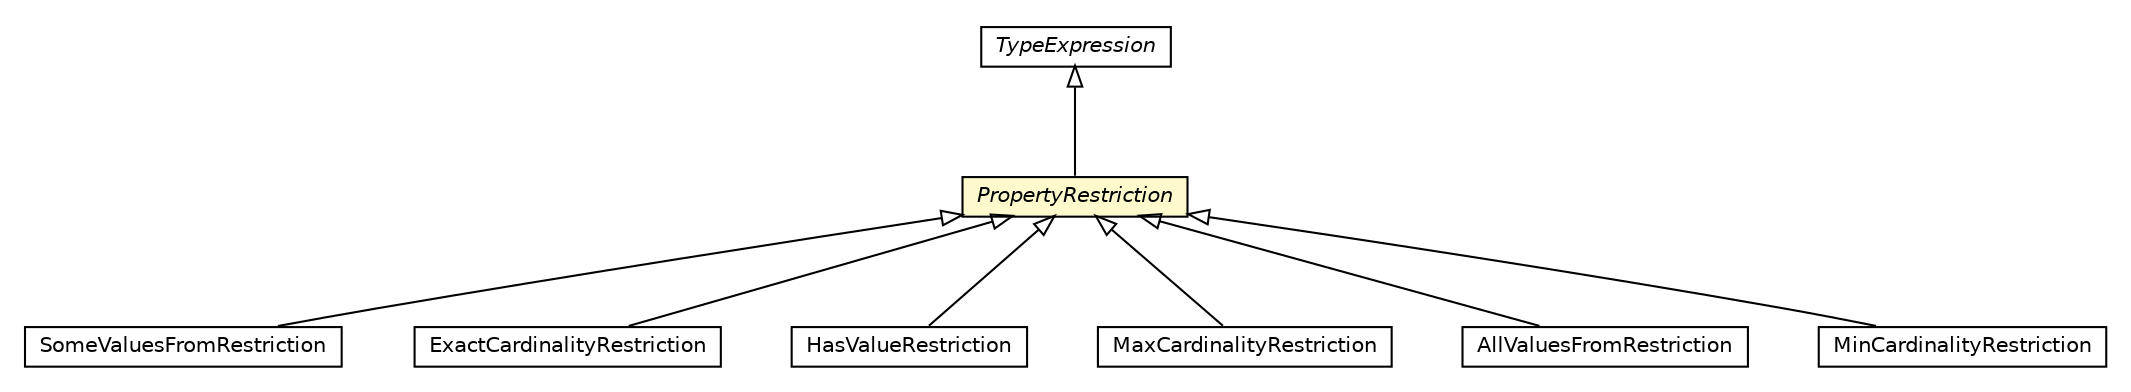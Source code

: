#!/usr/local/bin/dot
#
# Class diagram 
# Generated by UMLGraph version R5_6-24-gf6e263 (http://www.umlgraph.org/)
#

digraph G {
	edge [fontname="Helvetica",fontsize=10,labelfontname="Helvetica",labelfontsize=10];
	node [fontname="Helvetica",fontsize=10,shape=plaintext];
	nodesep=0.25;
	ranksep=0.5;
	// org.universAAL.middleware.owl.SomeValuesFromRestriction
	c6617168 [label=<<table title="org.universAAL.middleware.owl.SomeValuesFromRestriction" border="0" cellborder="1" cellspacing="0" cellpadding="2" port="p" href="./SomeValuesFromRestriction.html">
		<tr><td><table border="0" cellspacing="0" cellpadding="1">
<tr><td align="center" balign="center"> SomeValuesFromRestriction </td></tr>
		</table></td></tr>
		</table>>, URL="./SomeValuesFromRestriction.html", fontname="Helvetica", fontcolor="black", fontsize=10.0];
	// org.universAAL.middleware.owl.ExactCardinalityRestriction
	c6617178 [label=<<table title="org.universAAL.middleware.owl.ExactCardinalityRestriction" border="0" cellborder="1" cellspacing="0" cellpadding="2" port="p" href="./ExactCardinalityRestriction.html">
		<tr><td><table border="0" cellspacing="0" cellpadding="1">
<tr><td align="center" balign="center"> ExactCardinalityRestriction </td></tr>
		</table></td></tr>
		</table>>, URL="./ExactCardinalityRestriction.html", fontname="Helvetica", fontcolor="black", fontsize=10.0];
	// org.universAAL.middleware.owl.PropertyRestriction
	c6617183 [label=<<table title="org.universAAL.middleware.owl.PropertyRestriction" border="0" cellborder="1" cellspacing="0" cellpadding="2" port="p" bgcolor="lemonChiffon" href="./PropertyRestriction.html">
		<tr><td><table border="0" cellspacing="0" cellpadding="1">
<tr><td align="center" balign="center"><font face="Helvetica-Oblique"> PropertyRestriction </font></td></tr>
		</table></td></tr>
		</table>>, URL="./PropertyRestriction.html", fontname="Helvetica", fontcolor="black", fontsize=10.0];
	// org.universAAL.middleware.owl.HasValueRestriction
	c6617193 [label=<<table title="org.universAAL.middleware.owl.HasValueRestriction" border="0" cellborder="1" cellspacing="0" cellpadding="2" port="p" href="./HasValueRestriction.html">
		<tr><td><table border="0" cellspacing="0" cellpadding="1">
<tr><td align="center" balign="center"> HasValueRestriction </td></tr>
		</table></td></tr>
		</table>>, URL="./HasValueRestriction.html", fontname="Helvetica", fontcolor="black", fontsize=10.0];
	// org.universAAL.middleware.owl.TypeExpression
	c6617195 [label=<<table title="org.universAAL.middleware.owl.TypeExpression" border="0" cellborder="1" cellspacing="0" cellpadding="2" port="p" href="./TypeExpression.html">
		<tr><td><table border="0" cellspacing="0" cellpadding="1">
<tr><td align="center" balign="center"><font face="Helvetica-Oblique"> TypeExpression </font></td></tr>
		</table></td></tr>
		</table>>, URL="./TypeExpression.html", fontname="Helvetica", fontcolor="black", fontsize=10.0];
	// org.universAAL.middleware.owl.MaxCardinalityRestriction
	c6617197 [label=<<table title="org.universAAL.middleware.owl.MaxCardinalityRestriction" border="0" cellborder="1" cellspacing="0" cellpadding="2" port="p" href="./MaxCardinalityRestriction.html">
		<tr><td><table border="0" cellspacing="0" cellpadding="1">
<tr><td align="center" balign="center"> MaxCardinalityRestriction </td></tr>
		</table></td></tr>
		</table>>, URL="./MaxCardinalityRestriction.html", fontname="Helvetica", fontcolor="black", fontsize=10.0];
	// org.universAAL.middleware.owl.AllValuesFromRestriction
	c6617200 [label=<<table title="org.universAAL.middleware.owl.AllValuesFromRestriction" border="0" cellborder="1" cellspacing="0" cellpadding="2" port="p" href="./AllValuesFromRestriction.html">
		<tr><td><table border="0" cellspacing="0" cellpadding="1">
<tr><td align="center" balign="center"> AllValuesFromRestriction </td></tr>
		</table></td></tr>
		</table>>, URL="./AllValuesFromRestriction.html", fontname="Helvetica", fontcolor="black", fontsize=10.0];
	// org.universAAL.middleware.owl.MinCardinalityRestriction
	c6617202 [label=<<table title="org.universAAL.middleware.owl.MinCardinalityRestriction" border="0" cellborder="1" cellspacing="0" cellpadding="2" port="p" href="./MinCardinalityRestriction.html">
		<tr><td><table border="0" cellspacing="0" cellpadding="1">
<tr><td align="center" balign="center"> MinCardinalityRestriction </td></tr>
		</table></td></tr>
		</table>>, URL="./MinCardinalityRestriction.html", fontname="Helvetica", fontcolor="black", fontsize=10.0];
	//org.universAAL.middleware.owl.SomeValuesFromRestriction extends org.universAAL.middleware.owl.PropertyRestriction
	c6617183:p -> c6617168:p [dir=back,arrowtail=empty];
	//org.universAAL.middleware.owl.ExactCardinalityRestriction extends org.universAAL.middleware.owl.PropertyRestriction
	c6617183:p -> c6617178:p [dir=back,arrowtail=empty];
	//org.universAAL.middleware.owl.PropertyRestriction extends org.universAAL.middleware.owl.TypeExpression
	c6617195:p -> c6617183:p [dir=back,arrowtail=empty];
	//org.universAAL.middleware.owl.HasValueRestriction extends org.universAAL.middleware.owl.PropertyRestriction
	c6617183:p -> c6617193:p [dir=back,arrowtail=empty];
	//org.universAAL.middleware.owl.MaxCardinalityRestriction extends org.universAAL.middleware.owl.PropertyRestriction
	c6617183:p -> c6617197:p [dir=back,arrowtail=empty];
	//org.universAAL.middleware.owl.AllValuesFromRestriction extends org.universAAL.middleware.owl.PropertyRestriction
	c6617183:p -> c6617200:p [dir=back,arrowtail=empty];
	//org.universAAL.middleware.owl.MinCardinalityRestriction extends org.universAAL.middleware.owl.PropertyRestriction
	c6617183:p -> c6617202:p [dir=back,arrowtail=empty];
}

